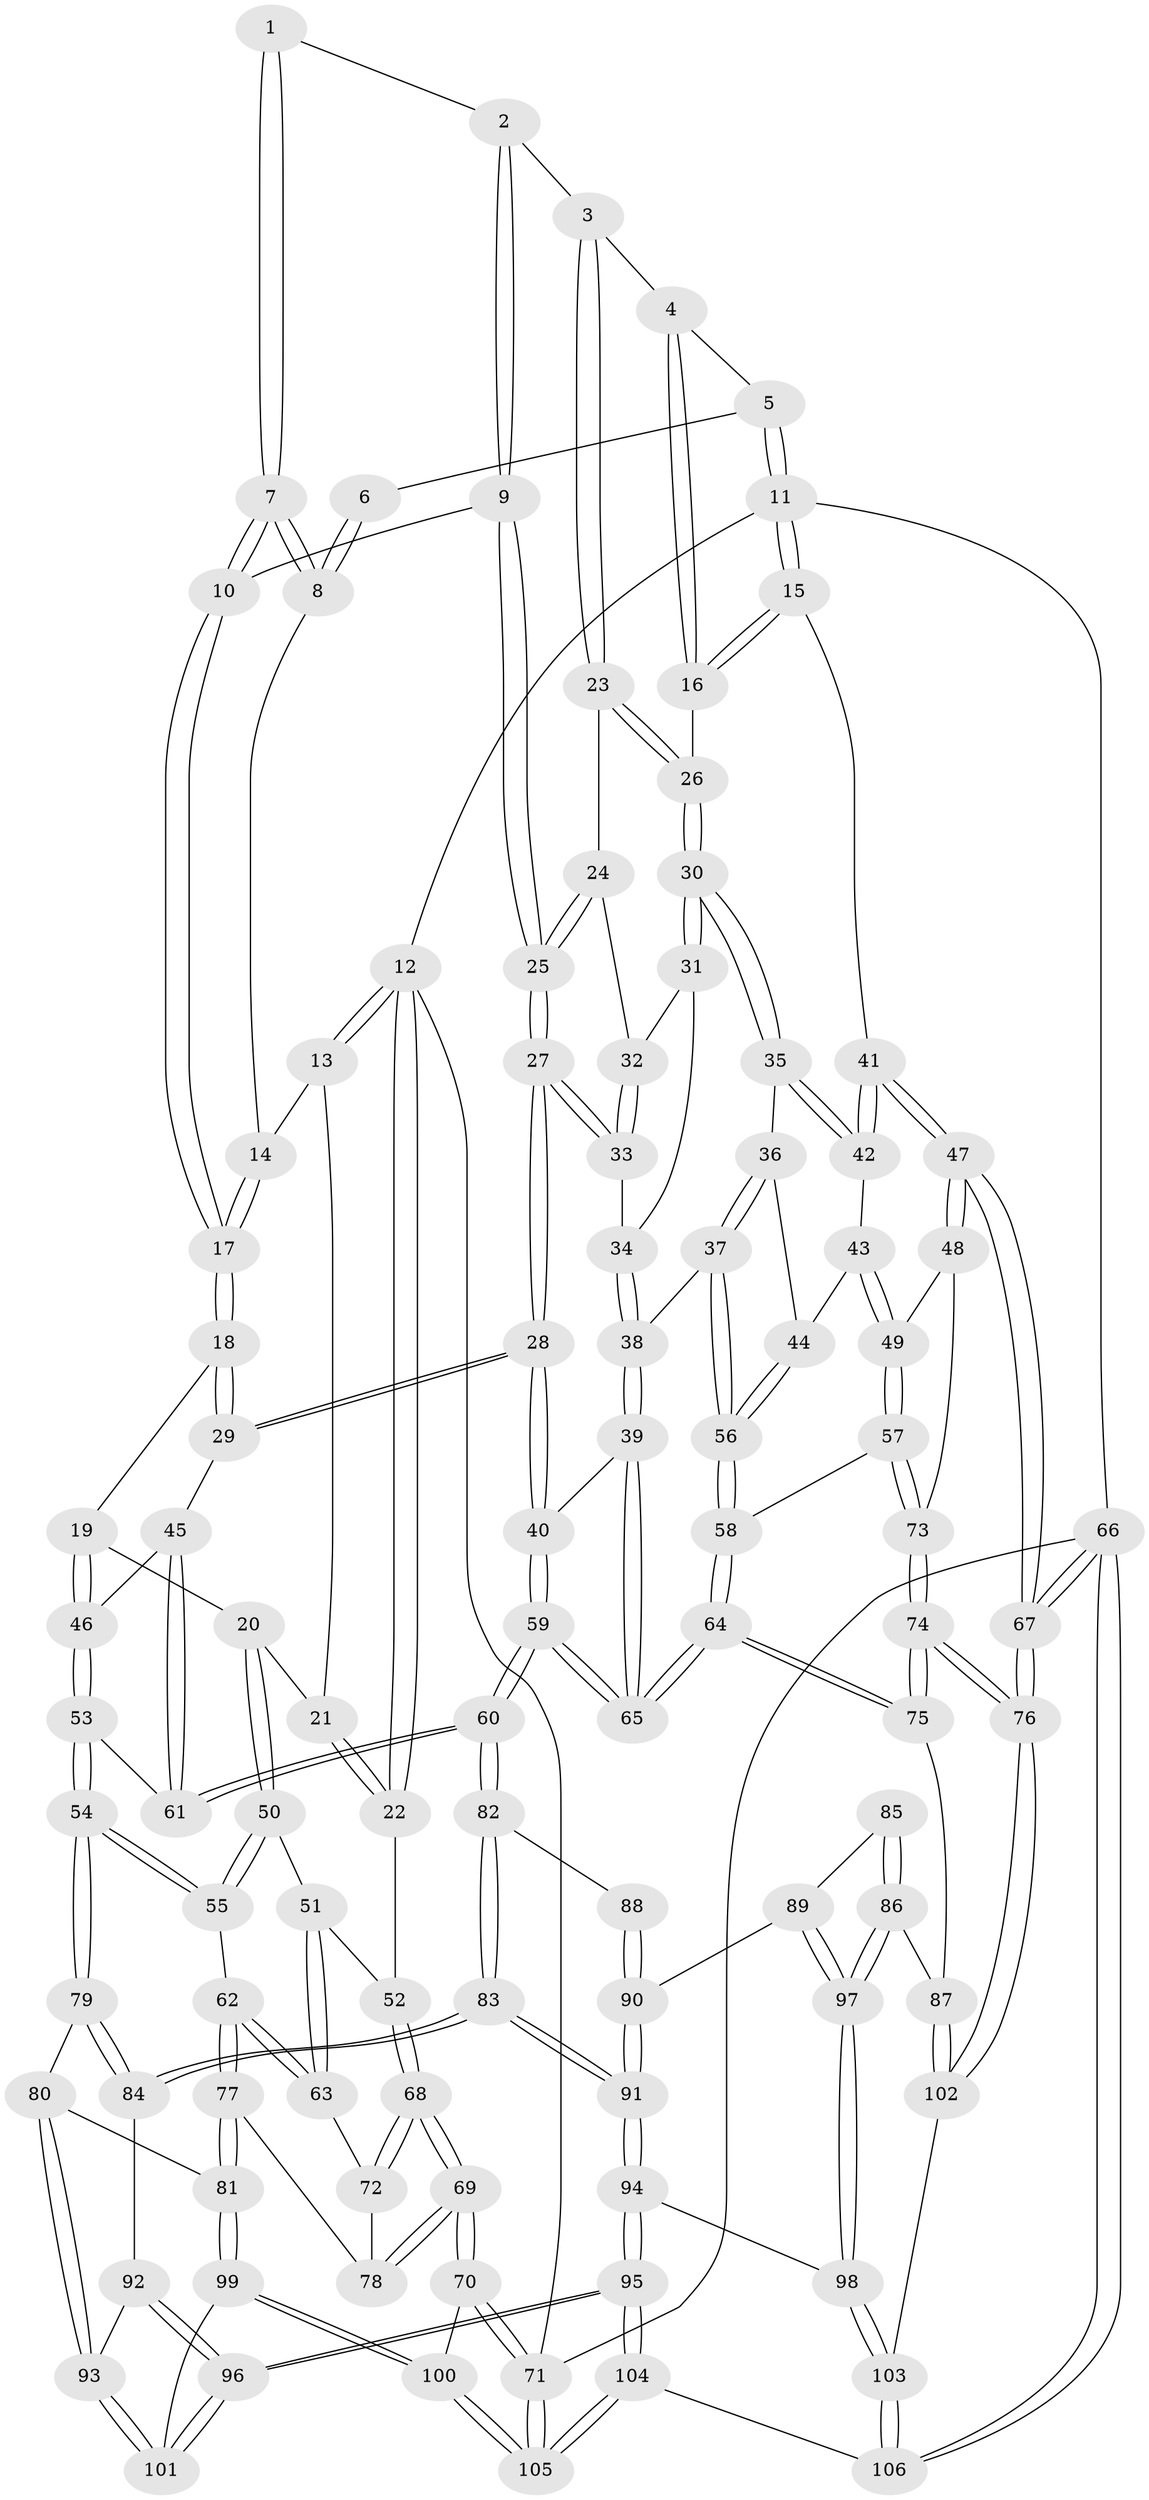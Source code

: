 // coarse degree distribution, {4: 0.16981132075471697, 3: 0.5660377358490566, 5: 0.11320754716981132, 2: 0.1320754716981132, 6: 0.018867924528301886}
// Generated by graph-tools (version 1.1) at 2025/54/03/04/25 22:54:11]
// undirected, 106 vertices, 262 edges
graph export_dot {
  node [color=gray90,style=filled];
  1 [pos="+0.584085077778602+0"];
  2 [pos="+0.6271969838900276+0.029372412449993"];
  3 [pos="+0.7181195943702419+0.12463617854790726"];
  4 [pos="+0.8379502591495996+0"];
  5 [pos="+1+0"];
  6 [pos="+0.5489901354586056+0"];
  7 [pos="+0.5378435057573+0.11260813848674482"];
  8 [pos="+0.299890452709826+0"];
  9 [pos="+0.5522222457725913+0.1894479825447308"];
  10 [pos="+0.5347955220320024+0.1809464007148723"];
  11 [pos="+1+0"];
  12 [pos="+0+0"];
  13 [pos="+0.2537429265580271+0"];
  14 [pos="+0.27598005908070716+0"];
  15 [pos="+1+0.12170673299253246"];
  16 [pos="+0.8758537679380883+0.18438884052759927"];
  17 [pos="+0.3722812299811412+0.17148103368256443"];
  18 [pos="+0.3185906504597243+0.28343286420773933"];
  19 [pos="+0.2163652043744341+0.3100859923747466"];
  20 [pos="+0.18328861438900432+0.31279182966951796"];
  21 [pos="+0.11842265495390117+0.0961541973748103"];
  22 [pos="+0+0.24823915496047086"];
  23 [pos="+0.7109948892479141+0.16447400622484631"];
  24 [pos="+0.5915999169903238+0.20291141789445422"];
  25 [pos="+0.5746468265945661+0.2057032505812251"];
  26 [pos="+0.7977789130491235+0.2593999080691433"];
  27 [pos="+0.5596027473121564+0.3615184992250416"];
  28 [pos="+0.5508721998341496+0.3874125731939204"];
  29 [pos="+0.4000507671641698+0.37387522780715654"];
  30 [pos="+0.7997277233026426+0.2736080338574075"];
  31 [pos="+0.6995687327346506+0.2983548446539625"];
  32 [pos="+0.6553577097884471+0.27804054235827536"];
  33 [pos="+0.655680050915916+0.31824011165895266"];
  34 [pos="+0.6702055942909154+0.3163593806710395"];
  35 [pos="+0.8015259606824083+0.2781145117093383"];
  36 [pos="+0.7795613607563229+0.36182505840147927"];
  37 [pos="+0.7199687835460126+0.43514725382709696"];
  38 [pos="+0.7161365935226954+0.4368384166462718"];
  39 [pos="+0.7018754865898946+0.44473463075899805"];
  40 [pos="+0.5776343951748999+0.42508748453234063"];
  41 [pos="+1+0.23847266001692538"];
  42 [pos="+0.9871846431125997+0.3405766887409327"];
  43 [pos="+0.9549881958871725+0.3917774389427677"];
  44 [pos="+0.8787154008607513+0.4354063395125493"];
  45 [pos="+0.3980384749467787+0.38396699608881824"];
  46 [pos="+0.2888213772693017+0.5103996802517361"];
  47 [pos="+1+0.5630309025798548"];
  48 [pos="+1+0.5317406235763716"];
  49 [pos="+0.962589341556794+0.4922846151879834"];
  50 [pos="+0.1364539578641837+0.3436565587209376"];
  51 [pos="+0+0.3046310352079927"];
  52 [pos="+0+0.2840783574509041"];
  53 [pos="+0.26545934328167914+0.6025128870350842"];
  54 [pos="+0.2559397774634029+0.6080441028745273"];
  55 [pos="+0.13518689822174484+0.5416645352583352"];
  56 [pos="+0.8600509190332079+0.5268653336373043"];
  57 [pos="+0.8657252104198083+0.5293851443311336"];
  58 [pos="+0.8608375462585434+0.5287529604124159"];
  59 [pos="+0.5191018730909269+0.6214404829749084"];
  60 [pos="+0.5127478684872986+0.6289840190536913"];
  61 [pos="+0.4168159156012628+0.5842272253154985"];
  62 [pos="+0.0983106510593794+0.5602124216140647"];
  63 [pos="+0.09295394082258257+0.5609235227712072"];
  64 [pos="+0.7888238128306297+0.6520329045116615"];
  65 [pos="+0.7076913168239828+0.5787996894692108"];
  66 [pos="+1+1"];
  67 [pos="+1+0.875349447445144"];
  68 [pos="+0+0.5939424400157591"];
  69 [pos="+0+0.7462177464143102"];
  70 [pos="+0+0.8929201810519223"];
  71 [pos="+0+1"];
  72 [pos="+0.07071020432141638+0.5671719256692881"];
  73 [pos="+0.939224348251302+0.5801114602436699"];
  74 [pos="+0.966356587019226+0.7497764021336204"];
  75 [pos="+0.801404426495129+0.7206059695717167"];
  76 [pos="+1+0.8505655750655297"];
  77 [pos="+0.0882518507103499+0.7594039006825549"];
  78 [pos="+0.007722080241325635+0.7424807394804425"];
  79 [pos="+0.25174745342380456+0.676755106720216"];
  80 [pos="+0.23896850784257054+0.7087675191545696"];
  81 [pos="+0.09858784806325402+0.7667619028712089"];
  82 [pos="+0.5153803893276545+0.648829331844071"];
  83 [pos="+0.48445437900174854+0.744486285113389"];
  84 [pos="+0.43391568322262425+0.7560515929838454"];
  85 [pos="+0.6292155632849534+0.6987460889281735"];
  86 [pos="+0.7867112666560918+0.7315371382771042"];
  87 [pos="+0.7912523509266325+0.7297582087225216"];
  88 [pos="+0.6042493831300751+0.6913062326051476"];
  89 [pos="+0.6418390073580719+0.8059065593171976"];
  90 [pos="+0.6300170606487986+0.806291686722452"];
  91 [pos="+0.5213978658172325+0.8373602303532458"];
  92 [pos="+0.3833197911206379+0.7942828488281268"];
  93 [pos="+0.26613084897068723+0.7876831217146131"];
  94 [pos="+0.5187698594256707+0.9080796878696875"];
  95 [pos="+0.4036552126651384+1"];
  96 [pos="+0.345374245942249+0.9418802961478289"];
  97 [pos="+0.7036648627007469+0.8105580865274793"];
  98 [pos="+0.679911471206372+0.9361198857952152"];
  99 [pos="+0.1135729717186819+0.9044883060351426"];
  100 [pos="+0.11138366044457577+0.9088338764955465"];
  101 [pos="+0.258759169507366+0.8548410333430356"];
  102 [pos="+0.8129287895778632+0.941432153554418"];
  103 [pos="+0.7494044595654563+1"];
  104 [pos="+0.37704488238795975+1"];
  105 [pos="+0.20288922068294069+1"];
  106 [pos="+0.7584307824090201+1"];
  1 -- 2;
  1 -- 7;
  1 -- 7;
  2 -- 3;
  2 -- 9;
  2 -- 9;
  3 -- 4;
  3 -- 23;
  3 -- 23;
  4 -- 5;
  4 -- 16;
  4 -- 16;
  5 -- 6;
  5 -- 11;
  5 -- 11;
  6 -- 8;
  6 -- 8;
  7 -- 8;
  7 -- 8;
  7 -- 10;
  7 -- 10;
  8 -- 14;
  9 -- 10;
  9 -- 25;
  9 -- 25;
  10 -- 17;
  10 -- 17;
  11 -- 12;
  11 -- 15;
  11 -- 15;
  11 -- 66;
  12 -- 13;
  12 -- 13;
  12 -- 22;
  12 -- 22;
  12 -- 71;
  13 -- 14;
  13 -- 21;
  14 -- 17;
  14 -- 17;
  15 -- 16;
  15 -- 16;
  15 -- 41;
  16 -- 26;
  17 -- 18;
  17 -- 18;
  18 -- 19;
  18 -- 29;
  18 -- 29;
  19 -- 20;
  19 -- 46;
  19 -- 46;
  20 -- 21;
  20 -- 50;
  20 -- 50;
  21 -- 22;
  21 -- 22;
  22 -- 52;
  23 -- 24;
  23 -- 26;
  23 -- 26;
  24 -- 25;
  24 -- 25;
  24 -- 32;
  25 -- 27;
  25 -- 27;
  26 -- 30;
  26 -- 30;
  27 -- 28;
  27 -- 28;
  27 -- 33;
  27 -- 33;
  28 -- 29;
  28 -- 29;
  28 -- 40;
  28 -- 40;
  29 -- 45;
  30 -- 31;
  30 -- 31;
  30 -- 35;
  30 -- 35;
  31 -- 32;
  31 -- 34;
  32 -- 33;
  32 -- 33;
  33 -- 34;
  34 -- 38;
  34 -- 38;
  35 -- 36;
  35 -- 42;
  35 -- 42;
  36 -- 37;
  36 -- 37;
  36 -- 44;
  37 -- 38;
  37 -- 56;
  37 -- 56;
  38 -- 39;
  38 -- 39;
  39 -- 40;
  39 -- 65;
  39 -- 65;
  40 -- 59;
  40 -- 59;
  41 -- 42;
  41 -- 42;
  41 -- 47;
  41 -- 47;
  42 -- 43;
  43 -- 44;
  43 -- 49;
  43 -- 49;
  44 -- 56;
  44 -- 56;
  45 -- 46;
  45 -- 61;
  45 -- 61;
  46 -- 53;
  46 -- 53;
  47 -- 48;
  47 -- 48;
  47 -- 67;
  47 -- 67;
  48 -- 49;
  48 -- 73;
  49 -- 57;
  49 -- 57;
  50 -- 51;
  50 -- 55;
  50 -- 55;
  51 -- 52;
  51 -- 63;
  51 -- 63;
  52 -- 68;
  52 -- 68;
  53 -- 54;
  53 -- 54;
  53 -- 61;
  54 -- 55;
  54 -- 55;
  54 -- 79;
  54 -- 79;
  55 -- 62;
  56 -- 58;
  56 -- 58;
  57 -- 58;
  57 -- 73;
  57 -- 73;
  58 -- 64;
  58 -- 64;
  59 -- 60;
  59 -- 60;
  59 -- 65;
  59 -- 65;
  60 -- 61;
  60 -- 61;
  60 -- 82;
  60 -- 82;
  62 -- 63;
  62 -- 63;
  62 -- 77;
  62 -- 77;
  63 -- 72;
  64 -- 65;
  64 -- 65;
  64 -- 75;
  64 -- 75;
  66 -- 67;
  66 -- 67;
  66 -- 106;
  66 -- 106;
  66 -- 71;
  67 -- 76;
  67 -- 76;
  68 -- 69;
  68 -- 69;
  68 -- 72;
  68 -- 72;
  69 -- 70;
  69 -- 70;
  69 -- 78;
  69 -- 78;
  70 -- 71;
  70 -- 71;
  70 -- 100;
  71 -- 105;
  71 -- 105;
  72 -- 78;
  73 -- 74;
  73 -- 74;
  74 -- 75;
  74 -- 75;
  74 -- 76;
  74 -- 76;
  75 -- 87;
  76 -- 102;
  76 -- 102;
  77 -- 78;
  77 -- 81;
  77 -- 81;
  79 -- 80;
  79 -- 84;
  79 -- 84;
  80 -- 81;
  80 -- 93;
  80 -- 93;
  81 -- 99;
  81 -- 99;
  82 -- 83;
  82 -- 83;
  82 -- 88;
  83 -- 84;
  83 -- 84;
  83 -- 91;
  83 -- 91;
  84 -- 92;
  85 -- 86;
  85 -- 86;
  85 -- 89;
  86 -- 87;
  86 -- 97;
  86 -- 97;
  87 -- 102;
  87 -- 102;
  88 -- 90;
  88 -- 90;
  89 -- 90;
  89 -- 97;
  89 -- 97;
  90 -- 91;
  90 -- 91;
  91 -- 94;
  91 -- 94;
  92 -- 93;
  92 -- 96;
  92 -- 96;
  93 -- 101;
  93 -- 101;
  94 -- 95;
  94 -- 95;
  94 -- 98;
  95 -- 96;
  95 -- 96;
  95 -- 104;
  95 -- 104;
  96 -- 101;
  96 -- 101;
  97 -- 98;
  97 -- 98;
  98 -- 103;
  98 -- 103;
  99 -- 100;
  99 -- 100;
  99 -- 101;
  100 -- 105;
  100 -- 105;
  102 -- 103;
  103 -- 106;
  103 -- 106;
  104 -- 105;
  104 -- 105;
  104 -- 106;
}
